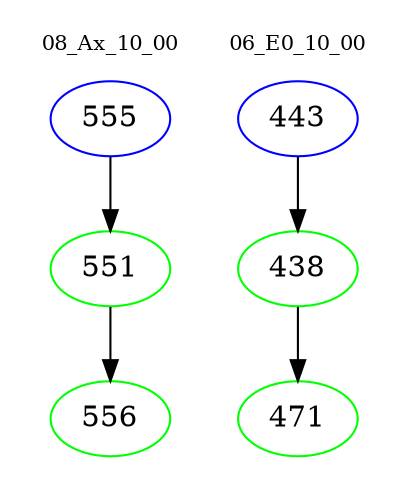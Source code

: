 digraph{
subgraph cluster_0 {
color = white
label = "08_Ax_10_00";
fontsize=10;
T0_555 [label="555", color="blue"]
T0_555 -> T0_551 [color="black"]
T0_551 [label="551", color="green"]
T0_551 -> T0_556 [color="black"]
T0_556 [label="556", color="green"]
}
subgraph cluster_1 {
color = white
label = "06_E0_10_00";
fontsize=10;
T1_443 [label="443", color="blue"]
T1_443 -> T1_438 [color="black"]
T1_438 [label="438", color="green"]
T1_438 -> T1_471 [color="black"]
T1_471 [label="471", color="green"]
}
}
